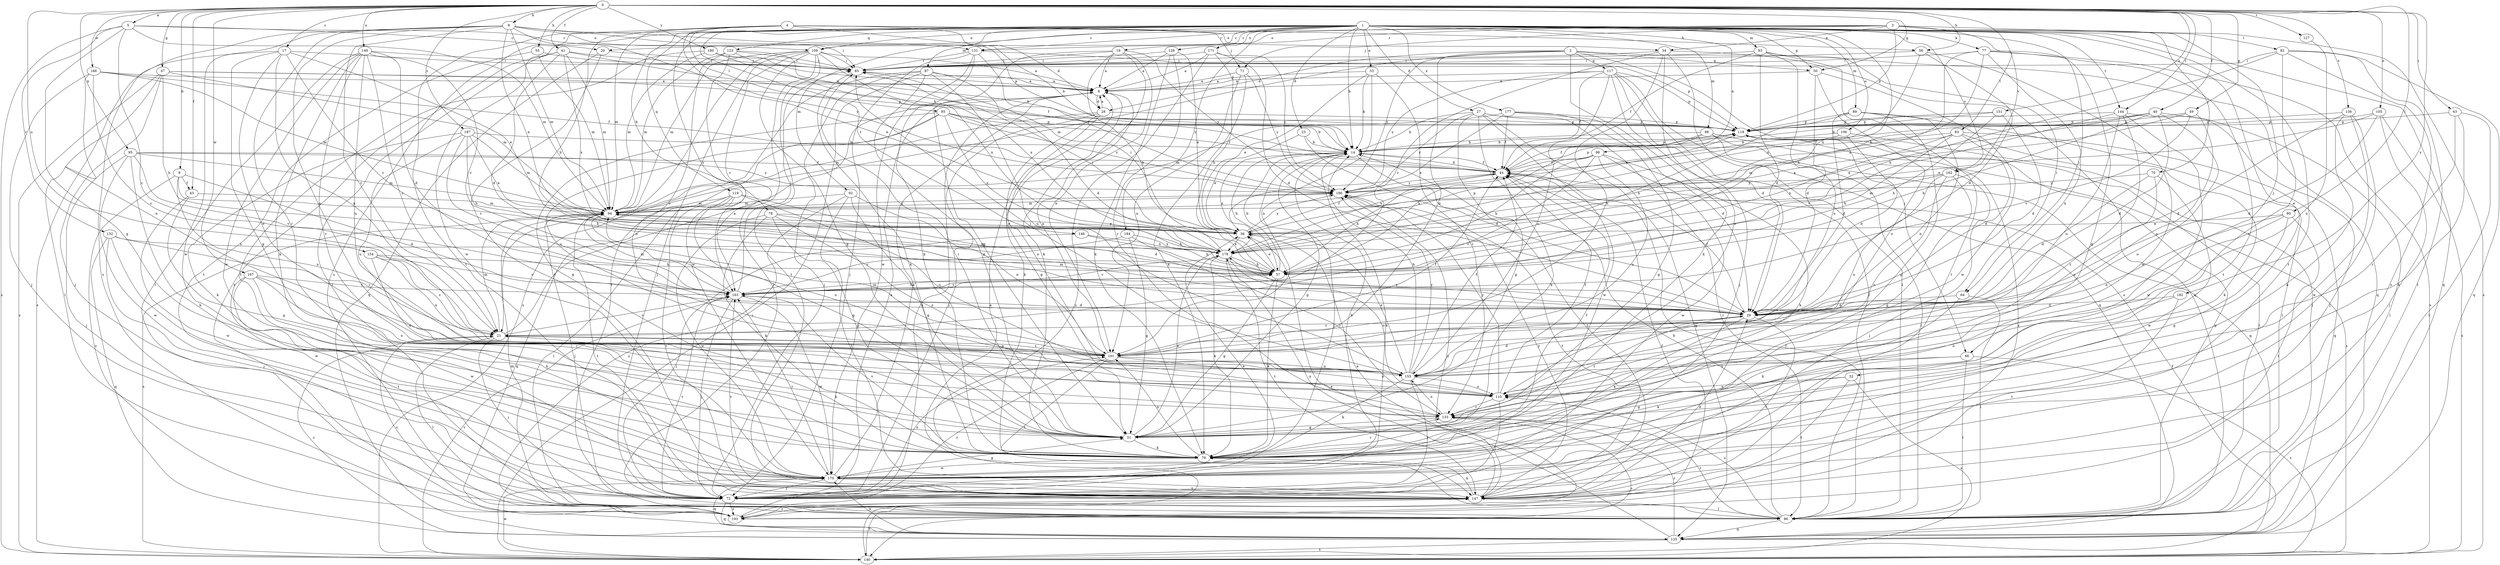 strict digraph  {
0;
1;
2;
3;
4;
5;
6;
8;
9;
14;
17;
19;
20;
21;
23;
27;
28;
29;
32;
33;
34;
36;
40;
41;
43;
44;
47;
49;
50;
51;
55;
56;
57;
63;
64;
65;
66;
70;
71;
72;
77;
78;
79;
80;
82;
83;
85;
86;
87;
88;
89;
92;
93;
94;
95;
98;
101;
105;
106;
109;
110;
117;
118;
119;
123;
125;
127;
128;
131;
132;
133;
136;
140;
144;
146;
147;
149;
151;
154;
155;
162;
163;
166;
167;
170;
171;
177;
178;
180;
182;
184;
186;
187;
193;
0 -> 5  [label=a];
0 -> 8  [label=b];
0 -> 9  [label=b];
0 -> 17  [label=c];
0 -> 40  [label=f];
0 -> 41  [label=f];
0 -> 43  [label=f];
0 -> 47  [label=g];
0 -> 49  [label=g];
0 -> 50  [label=g];
0 -> 55  [label=h];
0 -> 56  [label=h];
0 -> 63  [label=i];
0 -> 80  [label=l];
0 -> 95  [label=n];
0 -> 105  [label=o];
0 -> 127  [label=r];
0 -> 136  [label=s];
0 -> 144  [label=t];
0 -> 149  [label=u];
0 -> 151  [label=u];
0 -> 154  [label=u];
0 -> 162  [label=v];
0 -> 166  [label=w];
0 -> 167  [label=w];
0 -> 180  [label=y];
0 -> 182  [label=y];
0 -> 187  [label=z];
1 -> 14  [label=b];
1 -> 19  [label=c];
1 -> 23  [label=d];
1 -> 27  [label=d];
1 -> 32  [label=e];
1 -> 33  [label=e];
1 -> 50  [label=g];
1 -> 64  [label=i];
1 -> 77  [label=k];
1 -> 78  [label=k];
1 -> 87  [label=m];
1 -> 88  [label=m];
1 -> 89  [label=m];
1 -> 92  [label=m];
1 -> 93  [label=m];
1 -> 98  [label=n];
1 -> 106  [label=o];
1 -> 109  [label=o];
1 -> 119  [label=q];
1 -> 123  [label=q];
1 -> 125  [label=q];
1 -> 128  [label=r];
1 -> 131  [label=r];
1 -> 140  [label=s];
1 -> 144  [label=t];
1 -> 146  [label=t];
1 -> 147  [label=t];
1 -> 162  [label=v];
1 -> 163  [label=v];
1 -> 170  [label=w];
1 -> 171  [label=x];
1 -> 177  [label=x];
1 -> 178  [label=x];
1 -> 184  [label=y];
1 -> 193  [label=z];
2 -> 28  [label=d];
2 -> 50  [label=g];
2 -> 64  [label=i];
2 -> 66  [label=j];
2 -> 79  [label=k];
2 -> 94  [label=m];
2 -> 101  [label=n];
2 -> 117  [label=p];
2 -> 186  [label=y];
3 -> 20  [label=c];
3 -> 34  [label=e];
3 -> 66  [label=j];
3 -> 70  [label=j];
3 -> 71  [label=j];
3 -> 82  [label=l];
3 -> 83  [label=l];
3 -> 109  [label=o];
3 -> 118  [label=p];
3 -> 131  [label=r];
4 -> 14  [label=b];
4 -> 28  [label=d];
4 -> 34  [label=e];
4 -> 36  [label=e];
4 -> 56  [label=h];
4 -> 57  [label=h];
4 -> 71  [label=j];
4 -> 85  [label=l];
4 -> 94  [label=m];
4 -> 147  [label=t];
5 -> 20  [label=c];
5 -> 21  [label=c];
5 -> 51  [label=g];
5 -> 94  [label=m];
5 -> 131  [label=r];
5 -> 132  [label=r];
5 -> 140  [label=s];
6 -> 28  [label=d];
6 -> 79  [label=k];
8 -> 21  [label=c];
8 -> 36  [label=e];
8 -> 65  [label=i];
8 -> 94  [label=m];
8 -> 109  [label=o];
8 -> 118  [label=p];
8 -> 133  [label=r];
8 -> 155  [label=u];
8 -> 170  [label=w];
8 -> 186  [label=y];
8 -> 193  [label=z];
9 -> 29  [label=d];
9 -> 43  [label=f];
9 -> 57  [label=h];
9 -> 101  [label=n];
9 -> 193  [label=z];
14 -> 44  [label=f];
14 -> 51  [label=g];
14 -> 57  [label=h];
14 -> 72  [label=j];
14 -> 118  [label=p];
14 -> 147  [label=t];
14 -> 178  [label=x];
17 -> 36  [label=e];
17 -> 51  [label=g];
17 -> 65  [label=i];
17 -> 101  [label=n];
17 -> 110  [label=o];
17 -> 140  [label=s];
17 -> 163  [label=v];
19 -> 6  [label=a];
19 -> 51  [label=g];
19 -> 57  [label=h];
19 -> 65  [label=i];
19 -> 79  [label=k];
19 -> 101  [label=n];
19 -> 186  [label=y];
20 -> 65  [label=i];
20 -> 125  [label=q];
20 -> 147  [label=t];
21 -> 6  [label=a];
21 -> 72  [label=j];
21 -> 79  [label=k];
21 -> 86  [label=l];
21 -> 94  [label=m];
21 -> 101  [label=n];
21 -> 163  [label=v];
23 -> 14  [label=b];
23 -> 29  [label=d];
23 -> 36  [label=e];
27 -> 14  [label=b];
27 -> 51  [label=g];
27 -> 79  [label=k];
27 -> 86  [label=l];
27 -> 118  [label=p];
27 -> 125  [label=q];
27 -> 170  [label=w];
27 -> 186  [label=y];
28 -> 6  [label=a];
28 -> 51  [label=g];
28 -> 72  [label=j];
28 -> 94  [label=m];
28 -> 110  [label=o];
28 -> 118  [label=p];
29 -> 21  [label=c];
29 -> 44  [label=f];
29 -> 79  [label=k];
29 -> 94  [label=m];
29 -> 133  [label=r];
29 -> 147  [label=t];
29 -> 178  [label=x];
32 -> 51  [label=g];
32 -> 110  [label=o];
32 -> 140  [label=s];
32 -> 147  [label=t];
33 -> 6  [label=a];
33 -> 14  [label=b];
33 -> 36  [label=e];
33 -> 101  [label=n];
33 -> 133  [label=r];
34 -> 65  [label=i];
34 -> 86  [label=l];
34 -> 101  [label=n];
34 -> 110  [label=o];
34 -> 125  [label=q];
34 -> 163  [label=v];
36 -> 44  [label=f];
36 -> 65  [label=i];
36 -> 178  [label=x];
36 -> 186  [label=y];
40 -> 29  [label=d];
40 -> 36  [label=e];
40 -> 44  [label=f];
40 -> 57  [label=h];
40 -> 72  [label=j];
40 -> 110  [label=o];
40 -> 118  [label=p];
41 -> 14  [label=b];
41 -> 29  [label=d];
41 -> 65  [label=i];
41 -> 86  [label=l];
41 -> 94  [label=m];
41 -> 178  [label=x];
41 -> 193  [label=z];
43 -> 51  [label=g];
43 -> 94  [label=m];
43 -> 170  [label=w];
44 -> 14  [label=b];
44 -> 57  [label=h];
44 -> 118  [label=p];
44 -> 186  [label=y];
47 -> 6  [label=a];
47 -> 57  [label=h];
47 -> 72  [label=j];
47 -> 86  [label=l];
47 -> 94  [label=m];
47 -> 118  [label=p];
47 -> 140  [label=s];
49 -> 36  [label=e];
49 -> 101  [label=n];
49 -> 118  [label=p];
49 -> 163  [label=v];
50 -> 6  [label=a];
50 -> 29  [label=d];
50 -> 110  [label=o];
50 -> 170  [label=w];
51 -> 65  [label=i];
51 -> 79  [label=k];
51 -> 178  [label=x];
55 -> 65  [label=i];
55 -> 94  [label=m];
55 -> 147  [label=t];
56 -> 29  [label=d];
56 -> 65  [label=i];
56 -> 170  [label=w];
56 -> 178  [label=x];
57 -> 14  [label=b];
57 -> 36  [label=e];
57 -> 51  [label=g];
57 -> 79  [label=k];
57 -> 94  [label=m];
57 -> 163  [label=v];
63 -> 79  [label=k];
63 -> 86  [label=l];
63 -> 118  [label=p];
63 -> 133  [label=r];
64 -> 29  [label=d];
64 -> 79  [label=k];
64 -> 86  [label=l];
65 -> 6  [label=a];
65 -> 79  [label=k];
66 -> 79  [label=k];
66 -> 86  [label=l];
66 -> 140  [label=s];
66 -> 155  [label=u];
70 -> 29  [label=d];
70 -> 155  [label=u];
70 -> 170  [label=w];
70 -> 186  [label=y];
71 -> 6  [label=a];
71 -> 79  [label=k];
71 -> 101  [label=n];
71 -> 186  [label=y];
72 -> 6  [label=a];
72 -> 14  [label=b];
72 -> 36  [label=e];
72 -> 101  [label=n];
72 -> 125  [label=q];
72 -> 163  [label=v];
72 -> 193  [label=z];
77 -> 51  [label=g];
77 -> 57  [label=h];
77 -> 65  [label=i];
77 -> 101  [label=n];
77 -> 140  [label=s];
77 -> 147  [label=t];
77 -> 178  [label=x];
78 -> 36  [label=e];
78 -> 51  [label=g];
78 -> 57  [label=h];
78 -> 79  [label=k];
78 -> 110  [label=o];
78 -> 170  [label=w];
79 -> 44  [label=f];
79 -> 101  [label=n];
79 -> 133  [label=r];
79 -> 163  [label=v];
79 -> 170  [label=w];
80 -> 36  [label=e];
80 -> 51  [label=g];
80 -> 101  [label=n];
80 -> 147  [label=t];
80 -> 155  [label=u];
82 -> 57  [label=h];
82 -> 65  [label=i];
82 -> 86  [label=l];
82 -> 125  [label=q];
82 -> 133  [label=r];
82 -> 193  [label=z];
83 -> 14  [label=b];
83 -> 29  [label=d];
83 -> 57  [label=h];
83 -> 79  [label=k];
83 -> 94  [label=m];
83 -> 125  [label=q];
83 -> 178  [label=x];
85 -> 14  [label=b];
85 -> 44  [label=f];
85 -> 51  [label=g];
85 -> 101  [label=n];
85 -> 118  [label=p];
85 -> 155  [label=u];
85 -> 178  [label=x];
85 -> 186  [label=y];
86 -> 6  [label=a];
86 -> 14  [label=b];
86 -> 44  [label=f];
86 -> 94  [label=m];
86 -> 110  [label=o];
86 -> 118  [label=p];
86 -> 125  [label=q];
86 -> 133  [label=r];
87 -> 6  [label=a];
87 -> 21  [label=c];
87 -> 29  [label=d];
87 -> 51  [label=g];
87 -> 72  [label=j];
87 -> 140  [label=s];
87 -> 155  [label=u];
88 -> 14  [label=b];
88 -> 44  [label=f];
88 -> 57  [label=h];
88 -> 86  [label=l];
88 -> 125  [label=q];
88 -> 140  [label=s];
89 -> 29  [label=d];
89 -> 51  [label=g];
89 -> 57  [label=h];
89 -> 86  [label=l];
89 -> 101  [label=n];
89 -> 118  [label=p];
92 -> 51  [label=g];
92 -> 94  [label=m];
92 -> 101  [label=n];
92 -> 147  [label=t];
92 -> 193  [label=z];
93 -> 29  [label=d];
93 -> 44  [label=f];
93 -> 65  [label=i];
93 -> 125  [label=q];
93 -> 147  [label=t];
93 -> 155  [label=u];
94 -> 36  [label=e];
94 -> 72  [label=j];
94 -> 140  [label=s];
94 -> 147  [label=t];
94 -> 155  [label=u];
94 -> 186  [label=y];
95 -> 44  [label=f];
95 -> 72  [label=j];
95 -> 79  [label=k];
95 -> 94  [label=m];
95 -> 163  [label=v];
95 -> 170  [label=w];
95 -> 186  [label=y];
98 -> 21  [label=c];
98 -> 44  [label=f];
98 -> 57  [label=h];
98 -> 79  [label=k];
98 -> 155  [label=u];
98 -> 170  [label=w];
98 -> 178  [label=x];
101 -> 6  [label=a];
101 -> 21  [label=c];
101 -> 44  [label=f];
101 -> 94  [label=m];
101 -> 110  [label=o];
101 -> 147  [label=t];
101 -> 155  [label=u];
101 -> 193  [label=z];
105 -> 29  [label=d];
105 -> 36  [label=e];
105 -> 72  [label=j];
105 -> 118  [label=p];
105 -> 140  [label=s];
106 -> 14  [label=b];
106 -> 29  [label=d];
106 -> 86  [label=l];
106 -> 186  [label=y];
109 -> 6  [label=a];
109 -> 51  [label=g];
109 -> 65  [label=i];
109 -> 72  [label=j];
109 -> 86  [label=l];
109 -> 94  [label=m];
109 -> 140  [label=s];
109 -> 147  [label=t];
109 -> 163  [label=v];
109 -> 178  [label=x];
110 -> 44  [label=f];
110 -> 72  [label=j];
110 -> 133  [label=r];
110 -> 186  [label=y];
117 -> 6  [label=a];
117 -> 29  [label=d];
117 -> 44  [label=f];
117 -> 72  [label=j];
117 -> 86  [label=l];
117 -> 118  [label=p];
117 -> 125  [label=q];
117 -> 155  [label=u];
117 -> 186  [label=y];
118 -> 14  [label=b];
118 -> 86  [label=l];
118 -> 193  [label=z];
119 -> 29  [label=d];
119 -> 51  [label=g];
119 -> 86  [label=l];
119 -> 94  [label=m];
119 -> 125  [label=q];
119 -> 147  [label=t];
119 -> 155  [label=u];
123 -> 44  [label=f];
123 -> 65  [label=i];
123 -> 86  [label=l];
123 -> 94  [label=m];
123 -> 170  [label=w];
123 -> 178  [label=x];
125 -> 21  [label=c];
125 -> 36  [label=e];
125 -> 133  [label=r];
125 -> 140  [label=s];
125 -> 170  [label=w];
127 -> 110  [label=o];
128 -> 6  [label=a];
128 -> 36  [label=e];
128 -> 65  [label=i];
128 -> 79  [label=k];
128 -> 133  [label=r];
131 -> 65  [label=i];
131 -> 72  [label=j];
131 -> 79  [label=k];
131 -> 118  [label=p];
131 -> 170  [label=w];
131 -> 186  [label=y];
132 -> 21  [label=c];
132 -> 72  [label=j];
132 -> 125  [label=q];
132 -> 170  [label=w];
132 -> 178  [label=x];
133 -> 51  [label=g];
133 -> 140  [label=s];
133 -> 155  [label=u];
136 -> 29  [label=d];
136 -> 72  [label=j];
136 -> 79  [label=k];
136 -> 118  [label=p];
136 -> 170  [label=w];
140 -> 44  [label=f];
140 -> 147  [label=t];
140 -> 163  [label=v];
140 -> 170  [label=w];
144 -> 86  [label=l];
144 -> 101  [label=n];
144 -> 118  [label=p];
144 -> 133  [label=r];
144 -> 163  [label=v];
144 -> 170  [label=w];
146 -> 57  [label=h];
146 -> 72  [label=j];
146 -> 178  [label=x];
147 -> 29  [label=d];
147 -> 36  [label=e];
147 -> 79  [label=k];
147 -> 86  [label=l];
147 -> 163  [label=v];
147 -> 178  [label=x];
147 -> 186  [label=y];
147 -> 193  [label=z];
149 -> 21  [label=c];
149 -> 29  [label=d];
149 -> 65  [label=i];
149 -> 79  [label=k];
149 -> 86  [label=l];
149 -> 133  [label=r];
149 -> 155  [label=u];
149 -> 163  [label=v];
149 -> 170  [label=w];
151 -> 14  [label=b];
151 -> 29  [label=d];
151 -> 57  [label=h];
151 -> 118  [label=p];
154 -> 21  [label=c];
154 -> 57  [label=h];
154 -> 101  [label=n];
154 -> 110  [label=o];
154 -> 163  [label=v];
155 -> 14  [label=b];
155 -> 29  [label=d];
155 -> 36  [label=e];
155 -> 44  [label=f];
155 -> 65  [label=i];
155 -> 72  [label=j];
155 -> 79  [label=k];
155 -> 110  [label=o];
155 -> 186  [label=y];
162 -> 51  [label=g];
162 -> 72  [label=j];
162 -> 94  [label=m];
162 -> 110  [label=o];
162 -> 155  [label=u];
162 -> 186  [label=y];
163 -> 29  [label=d];
163 -> 57  [label=h];
163 -> 65  [label=i];
163 -> 72  [label=j];
163 -> 94  [label=m];
163 -> 170  [label=w];
166 -> 6  [label=a];
166 -> 21  [label=c];
166 -> 44  [label=f];
166 -> 72  [label=j];
166 -> 94  [label=m];
166 -> 101  [label=n];
167 -> 79  [label=k];
167 -> 110  [label=o];
167 -> 133  [label=r];
167 -> 147  [label=t];
167 -> 163  [label=v];
167 -> 170  [label=w];
170 -> 6  [label=a];
170 -> 14  [label=b];
170 -> 51  [label=g];
170 -> 72  [label=j];
170 -> 125  [label=q];
170 -> 147  [label=t];
170 -> 163  [label=v];
171 -> 6  [label=a];
171 -> 29  [label=d];
171 -> 57  [label=h];
171 -> 65  [label=i];
171 -> 140  [label=s];
171 -> 186  [label=y];
177 -> 29  [label=d];
177 -> 36  [label=e];
177 -> 44  [label=f];
177 -> 51  [label=g];
177 -> 94  [label=m];
177 -> 118  [label=p];
178 -> 57  [label=h];
178 -> 65  [label=i];
178 -> 79  [label=k];
178 -> 110  [label=o];
178 -> 118  [label=p];
178 -> 147  [label=t];
178 -> 163  [label=v];
180 -> 6  [label=a];
180 -> 14  [label=b];
180 -> 65  [label=i];
180 -> 94  [label=m];
180 -> 147  [label=t];
182 -> 29  [label=d];
182 -> 110  [label=o];
182 -> 147  [label=t];
184 -> 51  [label=g];
184 -> 133  [label=r];
184 -> 163  [label=v];
184 -> 178  [label=x];
186 -> 94  [label=m];
186 -> 147  [label=t];
187 -> 14  [label=b];
187 -> 36  [label=e];
187 -> 57  [label=h];
187 -> 79  [label=k];
187 -> 94  [label=m];
187 -> 155  [label=u];
187 -> 163  [label=v];
193 -> 6  [label=a];
193 -> 21  [label=c];
193 -> 44  [label=f];
193 -> 186  [label=y];
}
